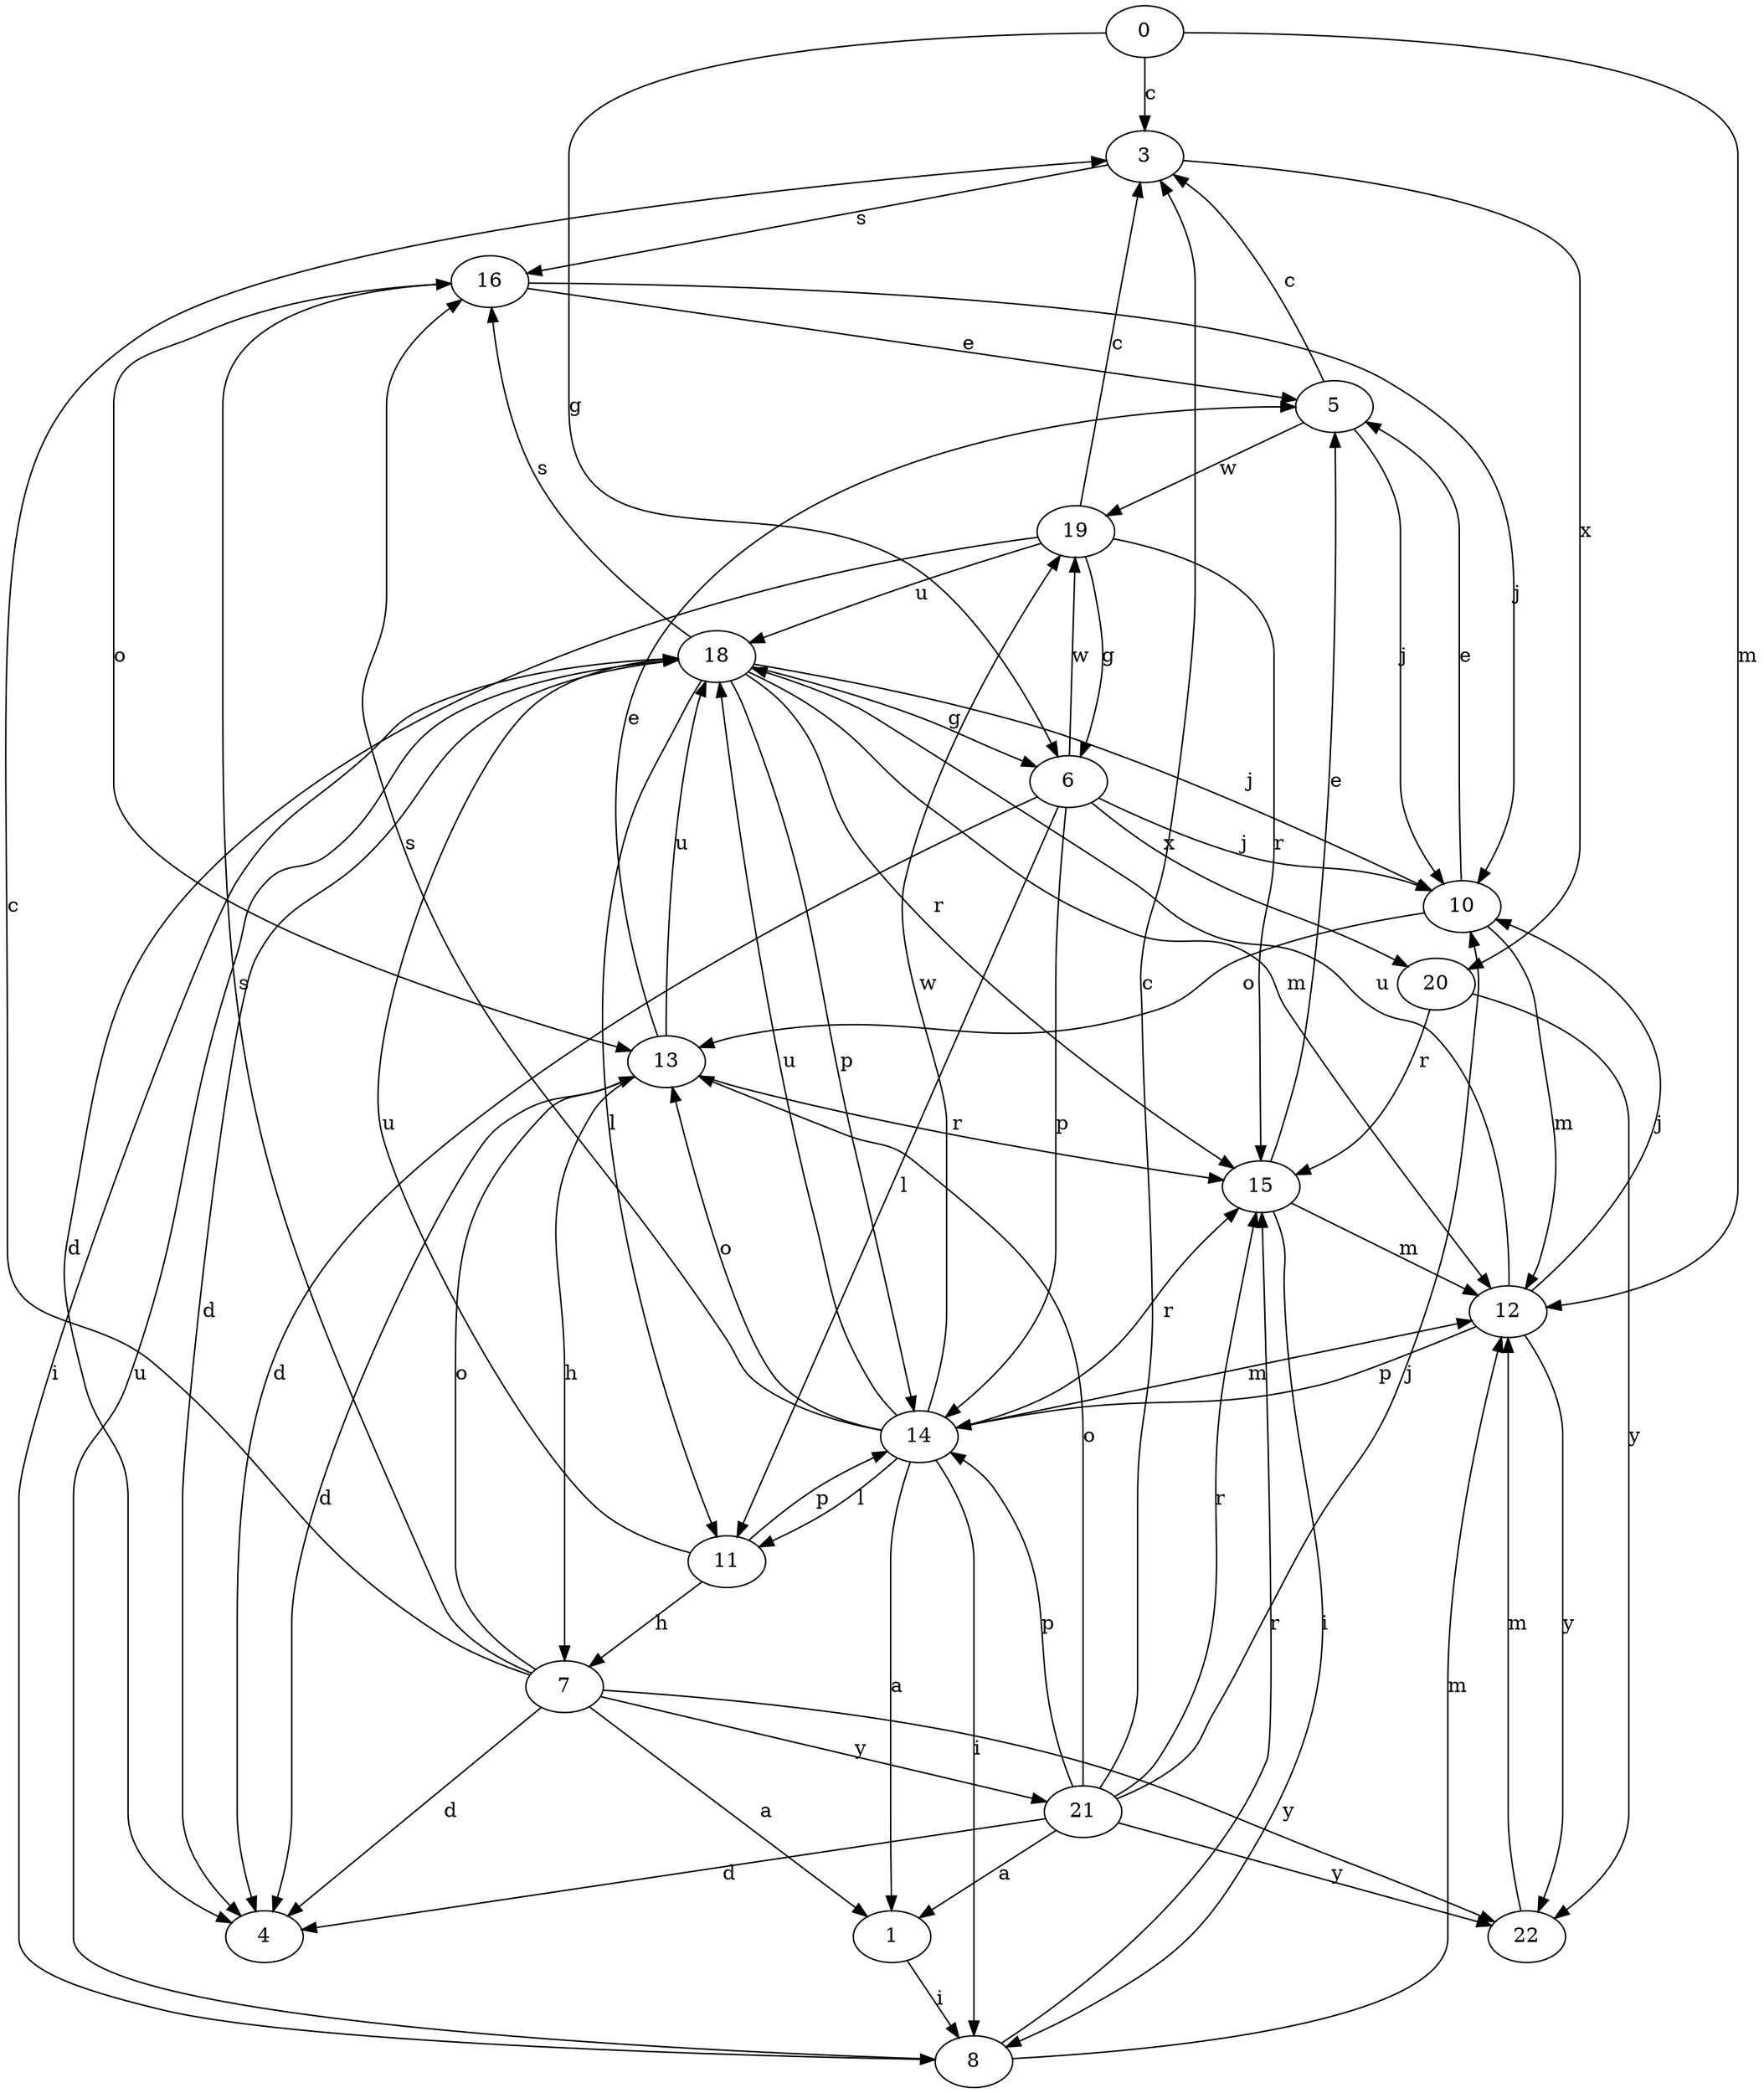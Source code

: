 strict digraph  {
0;
1;
3;
4;
5;
6;
7;
8;
10;
11;
12;
13;
14;
15;
16;
18;
19;
20;
21;
22;
0 -> 3  [label=c];
0 -> 6  [label=g];
0 -> 12  [label=m];
1 -> 8  [label=i];
3 -> 16  [label=s];
3 -> 20  [label=x];
5 -> 3  [label=c];
5 -> 10  [label=j];
5 -> 19  [label=w];
6 -> 4  [label=d];
6 -> 10  [label=j];
6 -> 11  [label=l];
6 -> 14  [label=p];
6 -> 19  [label=w];
6 -> 20  [label=x];
7 -> 1  [label=a];
7 -> 3  [label=c];
7 -> 4  [label=d];
7 -> 13  [label=o];
7 -> 16  [label=s];
7 -> 21  [label=y];
7 -> 22  [label=y];
8 -> 12  [label=m];
8 -> 15  [label=r];
8 -> 18  [label=u];
10 -> 5  [label=e];
10 -> 12  [label=m];
10 -> 13  [label=o];
11 -> 7  [label=h];
11 -> 14  [label=p];
11 -> 18  [label=u];
12 -> 10  [label=j];
12 -> 14  [label=p];
12 -> 18  [label=u];
12 -> 22  [label=y];
13 -> 4  [label=d];
13 -> 5  [label=e];
13 -> 7  [label=h];
13 -> 15  [label=r];
13 -> 18  [label=u];
14 -> 1  [label=a];
14 -> 8  [label=i];
14 -> 11  [label=l];
14 -> 12  [label=m];
14 -> 13  [label=o];
14 -> 15  [label=r];
14 -> 16  [label=s];
14 -> 18  [label=u];
14 -> 19  [label=w];
15 -> 5  [label=e];
15 -> 8  [label=i];
15 -> 12  [label=m];
16 -> 5  [label=e];
16 -> 10  [label=j];
16 -> 13  [label=o];
18 -> 4  [label=d];
18 -> 6  [label=g];
18 -> 8  [label=i];
18 -> 10  [label=j];
18 -> 11  [label=l];
18 -> 12  [label=m];
18 -> 14  [label=p];
18 -> 15  [label=r];
18 -> 16  [label=s];
19 -> 3  [label=c];
19 -> 4  [label=d];
19 -> 6  [label=g];
19 -> 15  [label=r];
19 -> 18  [label=u];
20 -> 15  [label=r];
20 -> 22  [label=y];
21 -> 1  [label=a];
21 -> 3  [label=c];
21 -> 4  [label=d];
21 -> 10  [label=j];
21 -> 13  [label=o];
21 -> 14  [label=p];
21 -> 15  [label=r];
21 -> 22  [label=y];
22 -> 12  [label=m];
}
